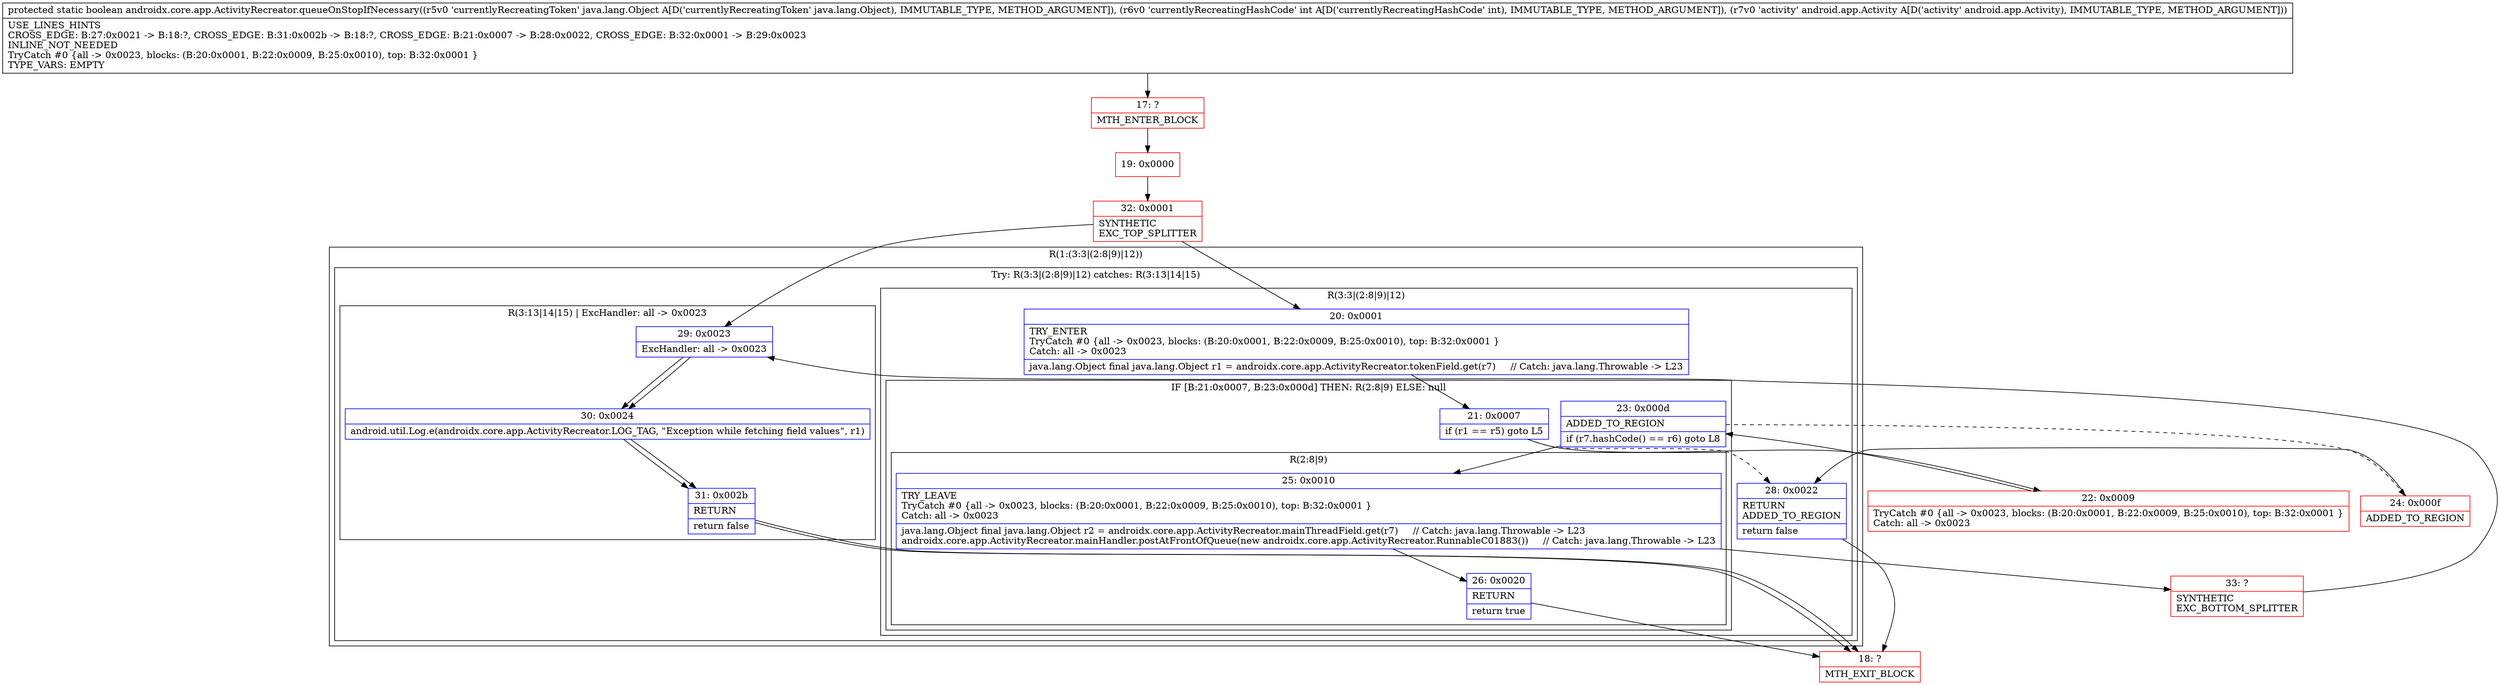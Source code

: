 digraph "CFG forandroidx.core.app.ActivityRecreator.queueOnStopIfNecessary(Ljava\/lang\/Object;ILandroid\/app\/Activity;)Z" {
subgraph cluster_Region_1717496374 {
label = "R(1:(3:3|(2:8|9)|12))";
node [shape=record,color=blue];
subgraph cluster_TryCatchRegion_698671213 {
label = "Try: R(3:3|(2:8|9)|12) catches: R(3:13|14|15)";
node [shape=record,color=blue];
subgraph cluster_Region_835382234 {
label = "R(3:3|(2:8|9)|12)";
node [shape=record,color=blue];
Node_20 [shape=record,label="{20\:\ 0x0001|TRY_ENTER\lTryCatch #0 \{all \-\> 0x0023, blocks: (B:20:0x0001, B:22:0x0009, B:25:0x0010), top: B:32:0x0001 \}\lCatch: all \-\> 0x0023\l|java.lang.Object final java.lang.Object r1 = androidx.core.app.ActivityRecreator.tokenField.get(r7)     \/\/ Catch: java.lang.Throwable \-\> L23\l}"];
subgraph cluster_IfRegion_813408141 {
label = "IF [B:21:0x0007, B:23:0x000d] THEN: R(2:8|9) ELSE: null";
node [shape=record,color=blue];
Node_21 [shape=record,label="{21\:\ 0x0007|if (r1 == r5) goto L5\l}"];
Node_23 [shape=record,label="{23\:\ 0x000d|ADDED_TO_REGION\l|if (r7.hashCode() == r6) goto L8\l}"];
subgraph cluster_Region_744005208 {
label = "R(2:8|9)";
node [shape=record,color=blue];
Node_25 [shape=record,label="{25\:\ 0x0010|TRY_LEAVE\lTryCatch #0 \{all \-\> 0x0023, blocks: (B:20:0x0001, B:22:0x0009, B:25:0x0010), top: B:32:0x0001 \}\lCatch: all \-\> 0x0023\l|java.lang.Object final java.lang.Object r2 = androidx.core.app.ActivityRecreator.mainThreadField.get(r7)     \/\/ Catch: java.lang.Throwable \-\> L23\landroidx.core.app.ActivityRecreator.mainHandler.postAtFrontOfQueue(new androidx.core.app.ActivityRecreator.RunnableC01883())     \/\/ Catch: java.lang.Throwable \-\> L23\l}"];
Node_26 [shape=record,label="{26\:\ 0x0020|RETURN\l|return true\l}"];
}
}
Node_28 [shape=record,label="{28\:\ 0x0022|RETURN\lADDED_TO_REGION\l|return false\l}"];
}
subgraph cluster_Region_1408646398 {
label = "R(3:13|14|15) | ExcHandler: all \-\> 0x0023\l";
node [shape=record,color=blue];
Node_29 [shape=record,label="{29\:\ 0x0023|ExcHandler: all \-\> 0x0023\l}"];
Node_30 [shape=record,label="{30\:\ 0x0024|android.util.Log.e(androidx.core.app.ActivityRecreator.LOG_TAG, \"Exception while fetching field values\", r1)\l}"];
Node_31 [shape=record,label="{31\:\ 0x002b|RETURN\l|return false\l}"];
}
}
}
subgraph cluster_Region_1408646398 {
label = "R(3:13|14|15) | ExcHandler: all \-\> 0x0023\l";
node [shape=record,color=blue];
Node_29 [shape=record,label="{29\:\ 0x0023|ExcHandler: all \-\> 0x0023\l}"];
Node_30 [shape=record,label="{30\:\ 0x0024|android.util.Log.e(androidx.core.app.ActivityRecreator.LOG_TAG, \"Exception while fetching field values\", r1)\l}"];
Node_31 [shape=record,label="{31\:\ 0x002b|RETURN\l|return false\l}"];
}
Node_17 [shape=record,color=red,label="{17\:\ ?|MTH_ENTER_BLOCK\l}"];
Node_19 [shape=record,color=red,label="{19\:\ 0x0000}"];
Node_32 [shape=record,color=red,label="{32\:\ 0x0001|SYNTHETIC\lEXC_TOP_SPLITTER\l}"];
Node_22 [shape=record,color=red,label="{22\:\ 0x0009|TryCatch #0 \{all \-\> 0x0023, blocks: (B:20:0x0001, B:22:0x0009, B:25:0x0010), top: B:32:0x0001 \}\lCatch: all \-\> 0x0023\l}"];
Node_24 [shape=record,color=red,label="{24\:\ 0x000f|ADDED_TO_REGION\l}"];
Node_18 [shape=record,color=red,label="{18\:\ ?|MTH_EXIT_BLOCK\l}"];
Node_33 [shape=record,color=red,label="{33\:\ ?|SYNTHETIC\lEXC_BOTTOM_SPLITTER\l}"];
MethodNode[shape=record,label="{protected static boolean androidx.core.app.ActivityRecreator.queueOnStopIfNecessary((r5v0 'currentlyRecreatingToken' java.lang.Object A[D('currentlyRecreatingToken' java.lang.Object), IMMUTABLE_TYPE, METHOD_ARGUMENT]), (r6v0 'currentlyRecreatingHashCode' int A[D('currentlyRecreatingHashCode' int), IMMUTABLE_TYPE, METHOD_ARGUMENT]), (r7v0 'activity' android.app.Activity A[D('activity' android.app.Activity), IMMUTABLE_TYPE, METHOD_ARGUMENT]))  | USE_LINES_HINTS\lCROSS_EDGE: B:27:0x0021 \-\> B:18:?, CROSS_EDGE: B:31:0x002b \-\> B:18:?, CROSS_EDGE: B:21:0x0007 \-\> B:28:0x0022, CROSS_EDGE: B:32:0x0001 \-\> B:29:0x0023\lINLINE_NOT_NEEDED\lTryCatch #0 \{all \-\> 0x0023, blocks: (B:20:0x0001, B:22:0x0009, B:25:0x0010), top: B:32:0x0001 \}\lTYPE_VARS: EMPTY\l}"];
MethodNode -> Node_17;Node_20 -> Node_21;
Node_21 -> Node_22;
Node_21 -> Node_28[style=dashed];
Node_23 -> Node_24[style=dashed];
Node_23 -> Node_25;
Node_25 -> Node_26;
Node_25 -> Node_33;
Node_26 -> Node_18;
Node_28 -> Node_18;
Node_29 -> Node_30;
Node_30 -> Node_31;
Node_31 -> Node_18;
Node_29 -> Node_30;
Node_30 -> Node_31;
Node_31 -> Node_18;
Node_17 -> Node_19;
Node_19 -> Node_32;
Node_32 -> Node_20;
Node_32 -> Node_29;
Node_22 -> Node_23;
Node_24 -> Node_28;
Node_33 -> Node_29;
}

